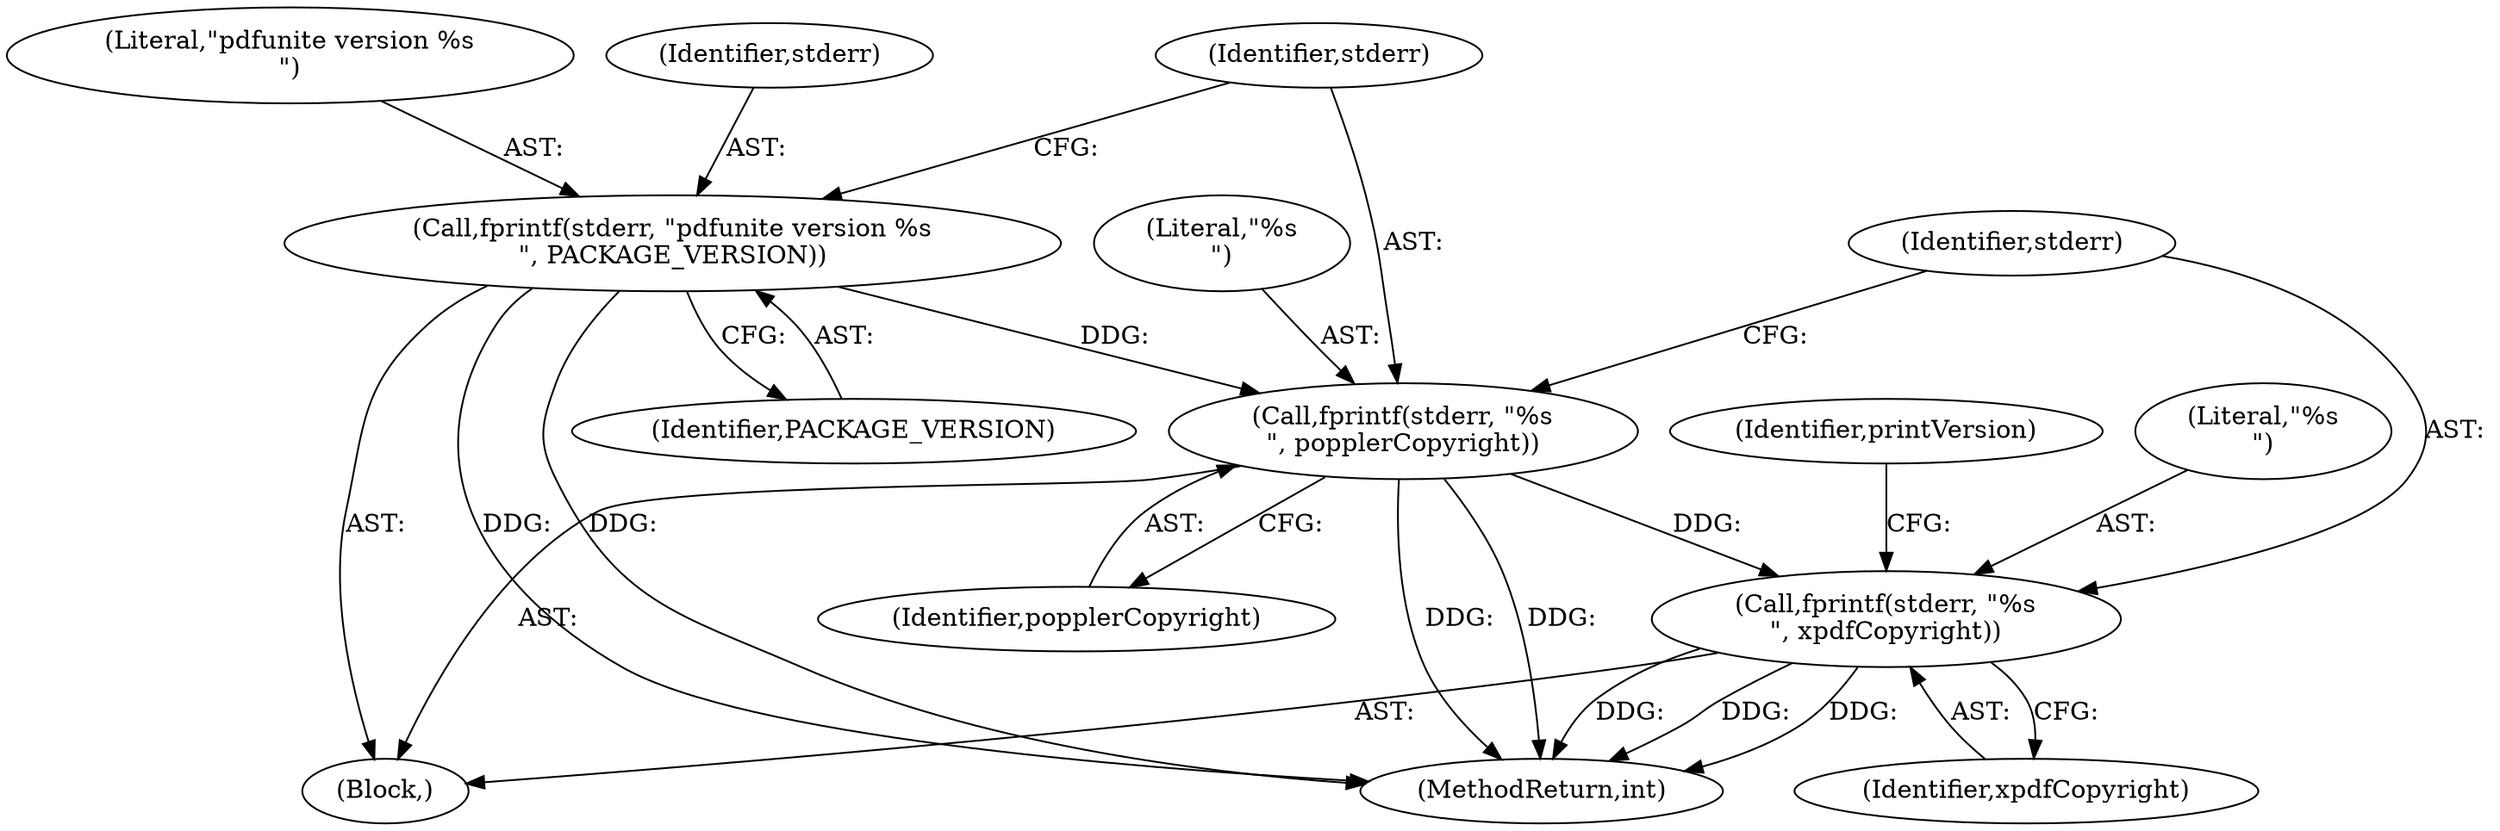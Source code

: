 digraph "0_poppler_5c9b08a875b07853be6c44e43ff5f7f059df666a@API" {
"1000163" [label="(Call,fprintf(stderr, \"pdfunite version %s\n\", PACKAGE_VERSION))"];
"1000167" [label="(Call,fprintf(stderr, \"%s\n\", popplerCopyright))"];
"1000171" [label="(Call,fprintf(stderr, \"%s\n\", xpdfCopyright))"];
"1000168" [label="(Identifier,stderr)"];
"1000169" [label="(Literal,\"%s\n\")"];
"1000172" [label="(Identifier,stderr)"];
"1000174" [label="(Identifier,xpdfCopyright)"];
"1000177" [label="(Identifier,printVersion)"];
"1000170" [label="(Identifier,popplerCopyright)"];
"1000166" [label="(Identifier,PACKAGE_VERSION)"];
"1000171" [label="(Call,fprintf(stderr, \"%s\n\", xpdfCopyright))"];
"1000164" [label="(Identifier,stderr)"];
"1000167" [label="(Call,fprintf(stderr, \"%s\n\", popplerCopyright))"];
"1000173" [label="(Literal,\"%s\n\")"];
"1000163" [label="(Call,fprintf(stderr, \"pdfunite version %s\n\", PACKAGE_VERSION))"];
"1000162" [label="(Block,)"];
"1001132" [label="(MethodReturn,int)"];
"1000165" [label="(Literal,\"pdfunite version %s\n\")"];
"1000163" -> "1000162"  [label="AST: "];
"1000163" -> "1000166"  [label="CFG: "];
"1000164" -> "1000163"  [label="AST: "];
"1000165" -> "1000163"  [label="AST: "];
"1000166" -> "1000163"  [label="AST: "];
"1000168" -> "1000163"  [label="CFG: "];
"1000163" -> "1001132"  [label="DDG: "];
"1000163" -> "1001132"  [label="DDG: "];
"1000163" -> "1000167"  [label="DDG: "];
"1000167" -> "1000162"  [label="AST: "];
"1000167" -> "1000170"  [label="CFG: "];
"1000168" -> "1000167"  [label="AST: "];
"1000169" -> "1000167"  [label="AST: "];
"1000170" -> "1000167"  [label="AST: "];
"1000172" -> "1000167"  [label="CFG: "];
"1000167" -> "1001132"  [label="DDG: "];
"1000167" -> "1001132"  [label="DDG: "];
"1000167" -> "1000171"  [label="DDG: "];
"1000171" -> "1000162"  [label="AST: "];
"1000171" -> "1000174"  [label="CFG: "];
"1000172" -> "1000171"  [label="AST: "];
"1000173" -> "1000171"  [label="AST: "];
"1000174" -> "1000171"  [label="AST: "];
"1000177" -> "1000171"  [label="CFG: "];
"1000171" -> "1001132"  [label="DDG: "];
"1000171" -> "1001132"  [label="DDG: "];
"1000171" -> "1001132"  [label="DDG: "];
}

